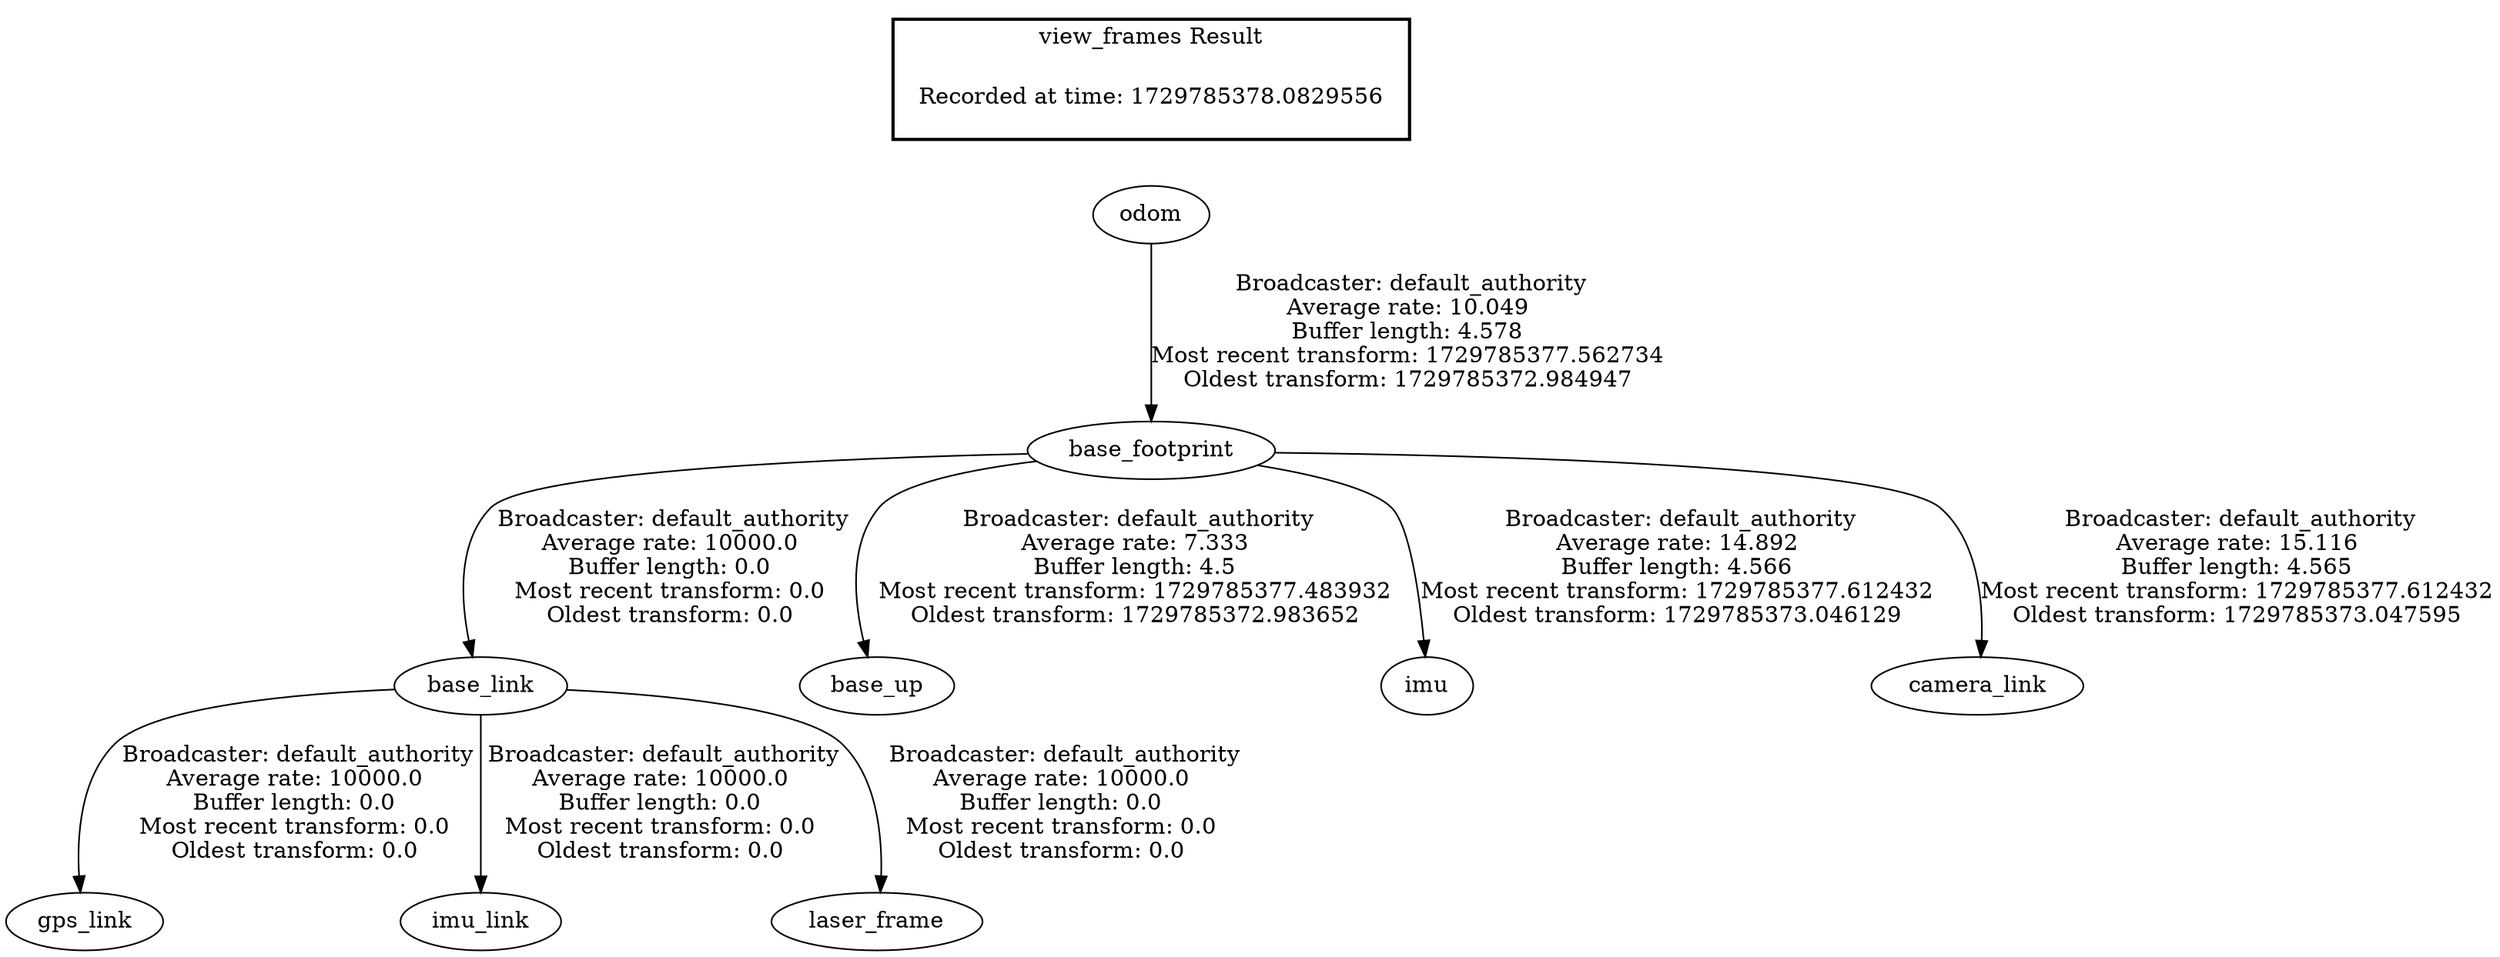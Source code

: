 digraph G {
"odom" -> "base_footprint"[label=" Broadcaster: default_authority\nAverage rate: 10.049\nBuffer length: 4.578\nMost recent transform: 1729785377.562734\nOldest transform: 1729785372.984947\n"];
"base_footprint" -> "base_link"[label=" Broadcaster: default_authority\nAverage rate: 10000.0\nBuffer length: 0.0\nMost recent transform: 0.0\nOldest transform: 0.0\n"];
"base_link" -> "gps_link"[label=" Broadcaster: default_authority\nAverage rate: 10000.0\nBuffer length: 0.0\nMost recent transform: 0.0\nOldest transform: 0.0\n"];
"base_link" -> "imu_link"[label=" Broadcaster: default_authority\nAverage rate: 10000.0\nBuffer length: 0.0\nMost recent transform: 0.0\nOldest transform: 0.0\n"];
"base_link" -> "laser_frame"[label=" Broadcaster: default_authority\nAverage rate: 10000.0\nBuffer length: 0.0\nMost recent transform: 0.0\nOldest transform: 0.0\n"];
"base_footprint" -> "base_up"[label=" Broadcaster: default_authority\nAverage rate: 7.333\nBuffer length: 4.5\nMost recent transform: 1729785377.483932\nOldest transform: 1729785372.983652\n"];
"base_footprint" -> "imu"[label=" Broadcaster: default_authority\nAverage rate: 14.892\nBuffer length: 4.566\nMost recent transform: 1729785377.612432\nOldest transform: 1729785373.046129\n"];
"base_footprint" -> "camera_link"[label=" Broadcaster: default_authority\nAverage rate: 15.116\nBuffer length: 4.565\nMost recent transform: 1729785377.612432\nOldest transform: 1729785373.047595\n"];
edge [style=invis];
 subgraph cluster_legend { style=bold; color=black; label ="view_frames Result";
"Recorded at time: 1729785378.0829556"[ shape=plaintext ] ;
}->"odom";
}